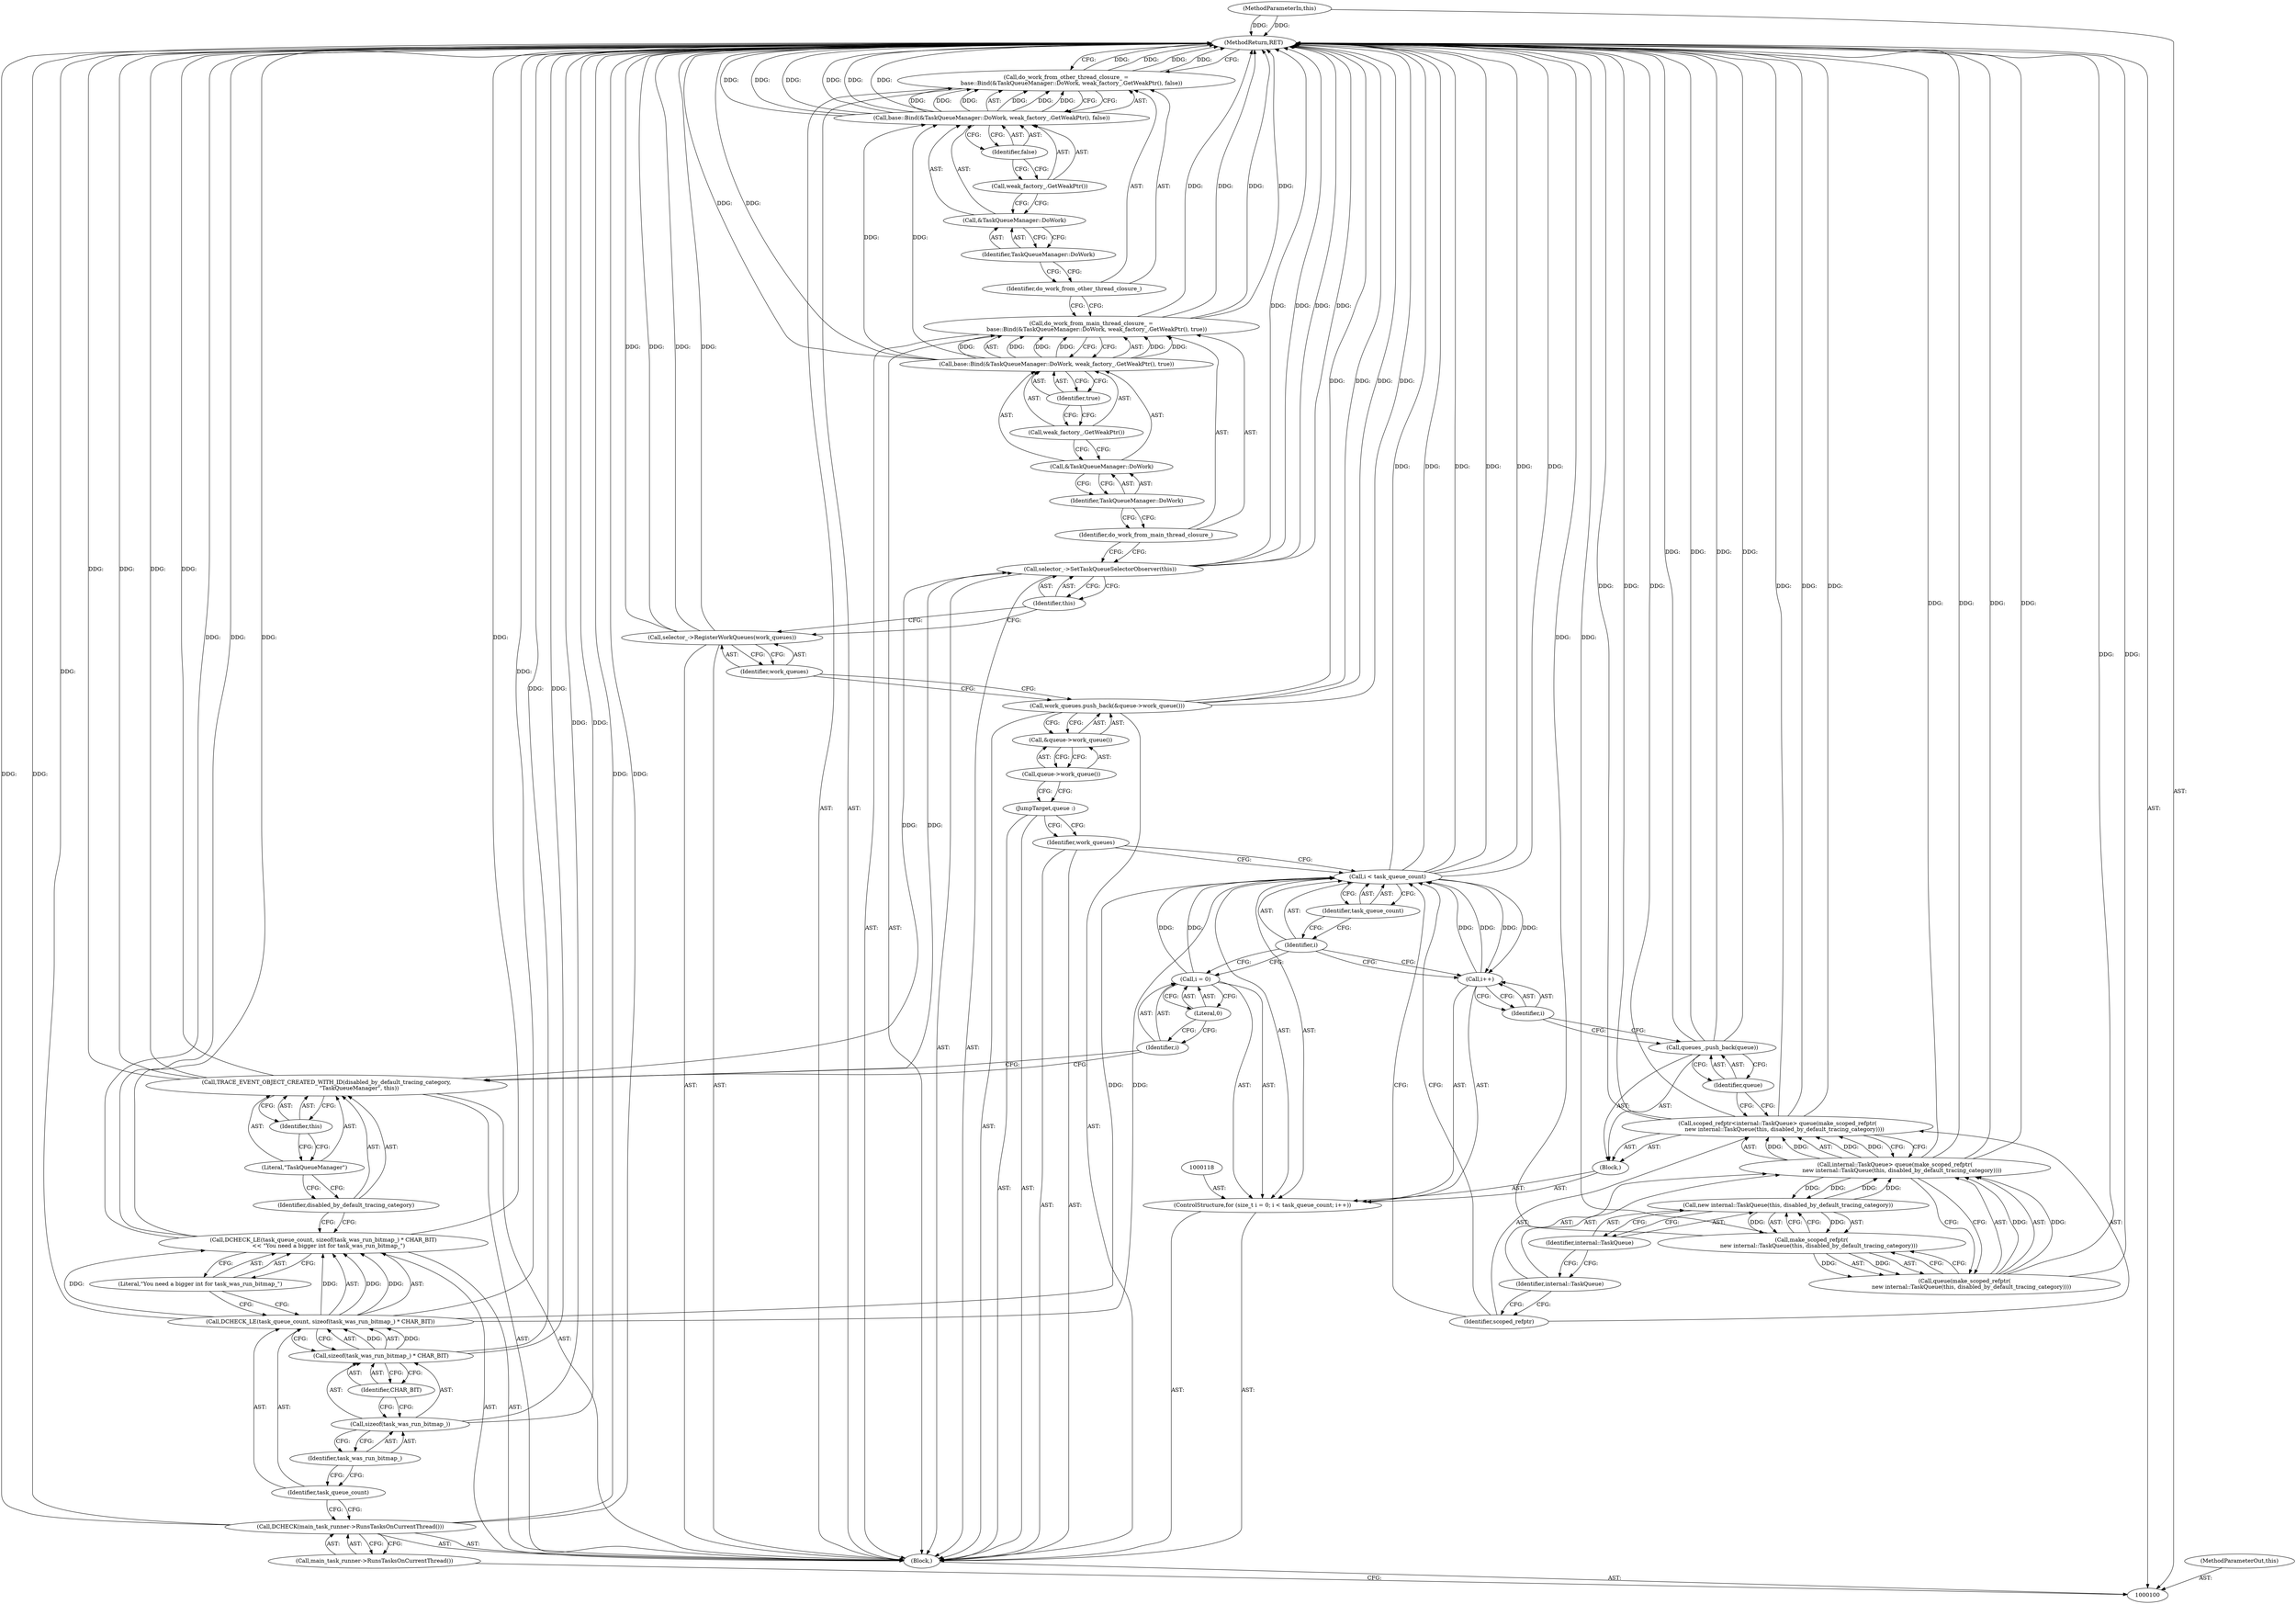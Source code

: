 digraph "0_Chrome_76f36a8362a3e817cc3ec721d591f2f8878dc0c7_4" {
"1000101" [label="(MethodParameterIn,this)"];
"1000264" [label="(MethodParameterOut,this)"];
"1000102" [label="(Block,)"];
"1000161" [label="(MethodReturn,RET)"];
"1000103" [label="(Call,DCHECK(main_task_runner->RunsTasksOnCurrentThread()))"];
"1000104" [label="(Call,main_task_runner->RunsTasksOnCurrentThread())"];
"1000107" [label="(Identifier,task_queue_count)"];
"1000105" [label="(Call,DCHECK_LE(task_queue_count, sizeof(task_was_run_bitmap_) * CHAR_BIT)\n      << \"You need a bigger int for task_was_run_bitmap_\")"];
"1000106" [label="(Call,DCHECK_LE(task_queue_count, sizeof(task_was_run_bitmap_) * CHAR_BIT))"];
"1000108" [label="(Call,sizeof(task_was_run_bitmap_) * CHAR_BIT)"];
"1000109" [label="(Call,sizeof(task_was_run_bitmap_))"];
"1000110" [label="(Identifier,task_was_run_bitmap_)"];
"1000111" [label="(Identifier,CHAR_BIT)"];
"1000112" [label="(Literal,\"You need a bigger int for task_was_run_bitmap_\")"];
"1000113" [label="(Call,TRACE_EVENT_OBJECT_CREATED_WITH_ID(disabled_by_default_tracing_category,\n                                     \"TaskQueueManager\", this))"];
"1000114" [label="(Identifier,disabled_by_default_tracing_category)"];
"1000115" [label="(Literal,\"TaskQueueManager\")"];
"1000116" [label="(Identifier,this)"];
"1000119" [label="(Call,i = 0)"];
"1000120" [label="(Identifier,i)"];
"1000121" [label="(Literal,0)"];
"1000117" [label="(ControlStructure,for (size_t i = 0; i < task_queue_count; i++))"];
"1000122" [label="(Call,i < task_queue_count)"];
"1000123" [label="(Identifier,i)"];
"1000124" [label="(Identifier,task_queue_count)"];
"1000125" [label="(Call,i++)"];
"1000126" [label="(Identifier,i)"];
"1000127" [label="(Block,)"];
"1000130" [label="(Call,internal::TaskQueue> queue(make_scoped_refptr(\n        new internal::TaskQueue(this, disabled_by_default_tracing_category))))"];
"1000131" [label="(Identifier,internal::TaskQueue)"];
"1000132" [label="(Call,queue(make_scoped_refptr(\n        new internal::TaskQueue(this, disabled_by_default_tracing_category))))"];
"1000128" [label="(Call,scoped_refptr<internal::TaskQueue> queue(make_scoped_refptr(\n        new internal::TaskQueue(this, disabled_by_default_tracing_category))))"];
"1000129" [label="(Identifier,scoped_refptr)"];
"1000133" [label="(Call,make_scoped_refptr(\n        new internal::TaskQueue(this, disabled_by_default_tracing_category)))"];
"1000135" [label="(Identifier,internal::TaskQueue)"];
"1000134" [label="(Call,new internal::TaskQueue(this, disabled_by_default_tracing_category))"];
"1000137" [label="(Identifier,queue)"];
"1000136" [label="(Call,queues_.push_back(queue))"];
"1000138" [label="(Identifier,work_queues)"];
"1000139" [label="(JumpTarget,queue :)"];
"1000141" [label="(Call,&queue->work_queue())"];
"1000142" [label="(Call,queue->work_queue())"];
"1000140" [label="(Call,work_queues.push_back(&queue->work_queue()))"];
"1000143" [label="(Call,selector_->RegisterWorkQueues(work_queues))"];
"1000144" [label="(Identifier,work_queues)"];
"1000145" [label="(Call,selector_->SetTaskQueueSelectorObserver(this))"];
"1000146" [label="(Identifier,this)"];
"1000147" [label="(Call,do_work_from_main_thread_closure_ =\n      base::Bind(&TaskQueueManager::DoWork, weak_factory_.GetWeakPtr(), true))"];
"1000148" [label="(Identifier,do_work_from_main_thread_closure_)"];
"1000150" [label="(Call,&TaskQueueManager::DoWork)"];
"1000151" [label="(Identifier,TaskQueueManager::DoWork)"];
"1000152" [label="(Call,weak_factory_.GetWeakPtr())"];
"1000149" [label="(Call,base::Bind(&TaskQueueManager::DoWork, weak_factory_.GetWeakPtr(), true))"];
"1000153" [label="(Identifier,true)"];
"1000154" [label="(Call,do_work_from_other_thread_closure_ =\n      base::Bind(&TaskQueueManager::DoWork, weak_factory_.GetWeakPtr(), false))"];
"1000155" [label="(Identifier,do_work_from_other_thread_closure_)"];
"1000157" [label="(Call,&TaskQueueManager::DoWork)"];
"1000158" [label="(Identifier,TaskQueueManager::DoWork)"];
"1000159" [label="(Call,weak_factory_.GetWeakPtr())"];
"1000156" [label="(Call,base::Bind(&TaskQueueManager::DoWork, weak_factory_.GetWeakPtr(), false))"];
"1000160" [label="(Identifier,false)"];
"1000101" -> "1000100"  [label="AST: "];
"1000101" -> "1000161"  [label="DDG: "];
"1000264" -> "1000100"  [label="AST: "];
"1000102" -> "1000100"  [label="AST: "];
"1000103" -> "1000102"  [label="AST: "];
"1000105" -> "1000102"  [label="AST: "];
"1000113" -> "1000102"  [label="AST: "];
"1000117" -> "1000102"  [label="AST: "];
"1000138" -> "1000102"  [label="AST: "];
"1000139" -> "1000102"  [label="AST: "];
"1000140" -> "1000102"  [label="AST: "];
"1000143" -> "1000102"  [label="AST: "];
"1000145" -> "1000102"  [label="AST: "];
"1000147" -> "1000102"  [label="AST: "];
"1000154" -> "1000102"  [label="AST: "];
"1000161" -> "1000100"  [label="AST: "];
"1000161" -> "1000154"  [label="CFG: "];
"1000156" -> "1000161"  [label="DDG: "];
"1000156" -> "1000161"  [label="DDG: "];
"1000156" -> "1000161"  [label="DDG: "];
"1000128" -> "1000161"  [label="DDG: "];
"1000128" -> "1000161"  [label="DDG: "];
"1000128" -> "1000161"  [label="DDG: "];
"1000106" -> "1000161"  [label="DDG: "];
"1000103" -> "1000161"  [label="DDG: "];
"1000103" -> "1000161"  [label="DDG: "];
"1000105" -> "1000161"  [label="DDG: "];
"1000105" -> "1000161"  [label="DDG: "];
"1000140" -> "1000161"  [label="DDG: "];
"1000140" -> "1000161"  [label="DDG: "];
"1000149" -> "1000161"  [label="DDG: "];
"1000132" -> "1000161"  [label="DDG: "];
"1000145" -> "1000161"  [label="DDG: "];
"1000145" -> "1000161"  [label="DDG: "];
"1000113" -> "1000161"  [label="DDG: "];
"1000113" -> "1000161"  [label="DDG: "];
"1000122" -> "1000161"  [label="DDG: "];
"1000122" -> "1000161"  [label="DDG: "];
"1000122" -> "1000161"  [label="DDG: "];
"1000130" -> "1000161"  [label="DDG: "];
"1000130" -> "1000161"  [label="DDG: "];
"1000154" -> "1000161"  [label="DDG: "];
"1000154" -> "1000161"  [label="DDG: "];
"1000143" -> "1000161"  [label="DDG: "];
"1000143" -> "1000161"  [label="DDG: "];
"1000133" -> "1000161"  [label="DDG: "];
"1000147" -> "1000161"  [label="DDG: "];
"1000147" -> "1000161"  [label="DDG: "];
"1000101" -> "1000161"  [label="DDG: "];
"1000109" -> "1000161"  [label="DDG: "];
"1000136" -> "1000161"  [label="DDG: "];
"1000136" -> "1000161"  [label="DDG: "];
"1000108" -> "1000161"  [label="DDG: "];
"1000103" -> "1000102"  [label="AST: "];
"1000103" -> "1000104"  [label="CFG: "];
"1000104" -> "1000103"  [label="AST: "];
"1000107" -> "1000103"  [label="CFG: "];
"1000103" -> "1000161"  [label="DDG: "];
"1000103" -> "1000161"  [label="DDG: "];
"1000104" -> "1000103"  [label="AST: "];
"1000104" -> "1000100"  [label="CFG: "];
"1000103" -> "1000104"  [label="CFG: "];
"1000107" -> "1000106"  [label="AST: "];
"1000107" -> "1000103"  [label="CFG: "];
"1000110" -> "1000107"  [label="CFG: "];
"1000105" -> "1000102"  [label="AST: "];
"1000105" -> "1000112"  [label="CFG: "];
"1000106" -> "1000105"  [label="AST: "];
"1000112" -> "1000105"  [label="AST: "];
"1000114" -> "1000105"  [label="CFG: "];
"1000105" -> "1000161"  [label="DDG: "];
"1000105" -> "1000161"  [label="DDG: "];
"1000106" -> "1000105"  [label="DDG: "];
"1000106" -> "1000105"  [label="DDG: "];
"1000106" -> "1000105"  [label="AST: "];
"1000106" -> "1000108"  [label="CFG: "];
"1000107" -> "1000106"  [label="AST: "];
"1000108" -> "1000106"  [label="AST: "];
"1000112" -> "1000106"  [label="CFG: "];
"1000106" -> "1000161"  [label="DDG: "];
"1000106" -> "1000105"  [label="DDG: "];
"1000106" -> "1000105"  [label="DDG: "];
"1000108" -> "1000106"  [label="DDG: "];
"1000106" -> "1000122"  [label="DDG: "];
"1000108" -> "1000106"  [label="AST: "];
"1000108" -> "1000111"  [label="CFG: "];
"1000109" -> "1000108"  [label="AST: "];
"1000111" -> "1000108"  [label="AST: "];
"1000106" -> "1000108"  [label="CFG: "];
"1000108" -> "1000161"  [label="DDG: "];
"1000108" -> "1000106"  [label="DDG: "];
"1000109" -> "1000108"  [label="AST: "];
"1000109" -> "1000110"  [label="CFG: "];
"1000110" -> "1000109"  [label="AST: "];
"1000111" -> "1000109"  [label="CFG: "];
"1000109" -> "1000161"  [label="DDG: "];
"1000110" -> "1000109"  [label="AST: "];
"1000110" -> "1000107"  [label="CFG: "];
"1000109" -> "1000110"  [label="CFG: "];
"1000111" -> "1000108"  [label="AST: "];
"1000111" -> "1000109"  [label="CFG: "];
"1000108" -> "1000111"  [label="CFG: "];
"1000112" -> "1000105"  [label="AST: "];
"1000112" -> "1000106"  [label="CFG: "];
"1000105" -> "1000112"  [label="CFG: "];
"1000113" -> "1000102"  [label="AST: "];
"1000113" -> "1000116"  [label="CFG: "];
"1000114" -> "1000113"  [label="AST: "];
"1000115" -> "1000113"  [label="AST: "];
"1000116" -> "1000113"  [label="AST: "];
"1000120" -> "1000113"  [label="CFG: "];
"1000113" -> "1000161"  [label="DDG: "];
"1000113" -> "1000161"  [label="DDG: "];
"1000113" -> "1000145"  [label="DDG: "];
"1000114" -> "1000113"  [label="AST: "];
"1000114" -> "1000105"  [label="CFG: "];
"1000115" -> "1000114"  [label="CFG: "];
"1000115" -> "1000113"  [label="AST: "];
"1000115" -> "1000114"  [label="CFG: "];
"1000116" -> "1000115"  [label="CFG: "];
"1000116" -> "1000113"  [label="AST: "];
"1000116" -> "1000115"  [label="CFG: "];
"1000113" -> "1000116"  [label="CFG: "];
"1000119" -> "1000117"  [label="AST: "];
"1000119" -> "1000121"  [label="CFG: "];
"1000120" -> "1000119"  [label="AST: "];
"1000121" -> "1000119"  [label="AST: "];
"1000123" -> "1000119"  [label="CFG: "];
"1000119" -> "1000122"  [label="DDG: "];
"1000120" -> "1000119"  [label="AST: "];
"1000120" -> "1000113"  [label="CFG: "];
"1000121" -> "1000120"  [label="CFG: "];
"1000121" -> "1000119"  [label="AST: "];
"1000121" -> "1000120"  [label="CFG: "];
"1000119" -> "1000121"  [label="CFG: "];
"1000117" -> "1000102"  [label="AST: "];
"1000118" -> "1000117"  [label="AST: "];
"1000119" -> "1000117"  [label="AST: "];
"1000122" -> "1000117"  [label="AST: "];
"1000125" -> "1000117"  [label="AST: "];
"1000127" -> "1000117"  [label="AST: "];
"1000122" -> "1000117"  [label="AST: "];
"1000122" -> "1000124"  [label="CFG: "];
"1000123" -> "1000122"  [label="AST: "];
"1000124" -> "1000122"  [label="AST: "];
"1000129" -> "1000122"  [label="CFG: "];
"1000138" -> "1000122"  [label="CFG: "];
"1000122" -> "1000161"  [label="DDG: "];
"1000122" -> "1000161"  [label="DDG: "];
"1000122" -> "1000161"  [label="DDG: "];
"1000125" -> "1000122"  [label="DDG: "];
"1000119" -> "1000122"  [label="DDG: "];
"1000106" -> "1000122"  [label="DDG: "];
"1000122" -> "1000125"  [label="DDG: "];
"1000123" -> "1000122"  [label="AST: "];
"1000123" -> "1000119"  [label="CFG: "];
"1000123" -> "1000125"  [label="CFG: "];
"1000124" -> "1000123"  [label="CFG: "];
"1000124" -> "1000122"  [label="AST: "];
"1000124" -> "1000123"  [label="CFG: "];
"1000122" -> "1000124"  [label="CFG: "];
"1000125" -> "1000117"  [label="AST: "];
"1000125" -> "1000126"  [label="CFG: "];
"1000126" -> "1000125"  [label="AST: "];
"1000123" -> "1000125"  [label="CFG: "];
"1000125" -> "1000122"  [label="DDG: "];
"1000122" -> "1000125"  [label="DDG: "];
"1000126" -> "1000125"  [label="AST: "];
"1000126" -> "1000136"  [label="CFG: "];
"1000125" -> "1000126"  [label="CFG: "];
"1000127" -> "1000117"  [label="AST: "];
"1000128" -> "1000127"  [label="AST: "];
"1000136" -> "1000127"  [label="AST: "];
"1000130" -> "1000128"  [label="AST: "];
"1000130" -> "1000132"  [label="CFG: "];
"1000131" -> "1000130"  [label="AST: "];
"1000132" -> "1000130"  [label="AST: "];
"1000128" -> "1000130"  [label="CFG: "];
"1000130" -> "1000161"  [label="DDG: "];
"1000130" -> "1000161"  [label="DDG: "];
"1000130" -> "1000128"  [label="DDG: "];
"1000130" -> "1000128"  [label="DDG: "];
"1000134" -> "1000130"  [label="DDG: "];
"1000132" -> "1000130"  [label="DDG: "];
"1000130" -> "1000134"  [label="DDG: "];
"1000131" -> "1000130"  [label="AST: "];
"1000131" -> "1000129"  [label="CFG: "];
"1000135" -> "1000131"  [label="CFG: "];
"1000132" -> "1000130"  [label="AST: "];
"1000132" -> "1000133"  [label="CFG: "];
"1000133" -> "1000132"  [label="AST: "];
"1000130" -> "1000132"  [label="CFG: "];
"1000132" -> "1000161"  [label="DDG: "];
"1000132" -> "1000130"  [label="DDG: "];
"1000133" -> "1000132"  [label="DDG: "];
"1000128" -> "1000127"  [label="AST: "];
"1000128" -> "1000130"  [label="CFG: "];
"1000129" -> "1000128"  [label="AST: "];
"1000130" -> "1000128"  [label="AST: "];
"1000137" -> "1000128"  [label="CFG: "];
"1000128" -> "1000161"  [label="DDG: "];
"1000128" -> "1000161"  [label="DDG: "];
"1000128" -> "1000161"  [label="DDG: "];
"1000130" -> "1000128"  [label="DDG: "];
"1000130" -> "1000128"  [label="DDG: "];
"1000129" -> "1000128"  [label="AST: "];
"1000129" -> "1000122"  [label="CFG: "];
"1000131" -> "1000129"  [label="CFG: "];
"1000133" -> "1000132"  [label="AST: "];
"1000133" -> "1000134"  [label="CFG: "];
"1000134" -> "1000133"  [label="AST: "];
"1000132" -> "1000133"  [label="CFG: "];
"1000133" -> "1000161"  [label="DDG: "];
"1000133" -> "1000132"  [label="DDG: "];
"1000134" -> "1000133"  [label="DDG: "];
"1000135" -> "1000134"  [label="AST: "];
"1000135" -> "1000131"  [label="CFG: "];
"1000134" -> "1000135"  [label="CFG: "];
"1000134" -> "1000133"  [label="AST: "];
"1000134" -> "1000135"  [label="CFG: "];
"1000135" -> "1000134"  [label="AST: "];
"1000133" -> "1000134"  [label="CFG: "];
"1000134" -> "1000130"  [label="DDG: "];
"1000134" -> "1000133"  [label="DDG: "];
"1000130" -> "1000134"  [label="DDG: "];
"1000137" -> "1000136"  [label="AST: "];
"1000137" -> "1000128"  [label="CFG: "];
"1000136" -> "1000137"  [label="CFG: "];
"1000136" -> "1000127"  [label="AST: "];
"1000136" -> "1000137"  [label="CFG: "];
"1000137" -> "1000136"  [label="AST: "];
"1000126" -> "1000136"  [label="CFG: "];
"1000136" -> "1000161"  [label="DDG: "];
"1000136" -> "1000161"  [label="DDG: "];
"1000138" -> "1000102"  [label="AST: "];
"1000138" -> "1000122"  [label="CFG: "];
"1000139" -> "1000138"  [label="CFG: "];
"1000139" -> "1000102"  [label="AST: "];
"1000139" -> "1000138"  [label="CFG: "];
"1000142" -> "1000139"  [label="CFG: "];
"1000141" -> "1000140"  [label="AST: "];
"1000141" -> "1000142"  [label="CFG: "];
"1000142" -> "1000141"  [label="AST: "];
"1000140" -> "1000141"  [label="CFG: "];
"1000142" -> "1000141"  [label="AST: "];
"1000142" -> "1000139"  [label="CFG: "];
"1000141" -> "1000142"  [label="CFG: "];
"1000140" -> "1000102"  [label="AST: "];
"1000140" -> "1000141"  [label="CFG: "];
"1000141" -> "1000140"  [label="AST: "];
"1000144" -> "1000140"  [label="CFG: "];
"1000140" -> "1000161"  [label="DDG: "];
"1000140" -> "1000161"  [label="DDG: "];
"1000143" -> "1000102"  [label="AST: "];
"1000143" -> "1000144"  [label="CFG: "];
"1000144" -> "1000143"  [label="AST: "];
"1000146" -> "1000143"  [label="CFG: "];
"1000143" -> "1000161"  [label="DDG: "];
"1000143" -> "1000161"  [label="DDG: "];
"1000144" -> "1000143"  [label="AST: "];
"1000144" -> "1000140"  [label="CFG: "];
"1000143" -> "1000144"  [label="CFG: "];
"1000145" -> "1000102"  [label="AST: "];
"1000145" -> "1000146"  [label="CFG: "];
"1000146" -> "1000145"  [label="AST: "];
"1000148" -> "1000145"  [label="CFG: "];
"1000145" -> "1000161"  [label="DDG: "];
"1000145" -> "1000161"  [label="DDG: "];
"1000113" -> "1000145"  [label="DDG: "];
"1000146" -> "1000145"  [label="AST: "];
"1000146" -> "1000143"  [label="CFG: "];
"1000145" -> "1000146"  [label="CFG: "];
"1000147" -> "1000102"  [label="AST: "];
"1000147" -> "1000149"  [label="CFG: "];
"1000148" -> "1000147"  [label="AST: "];
"1000149" -> "1000147"  [label="AST: "];
"1000155" -> "1000147"  [label="CFG: "];
"1000147" -> "1000161"  [label="DDG: "];
"1000147" -> "1000161"  [label="DDG: "];
"1000149" -> "1000147"  [label="DDG: "];
"1000149" -> "1000147"  [label="DDG: "];
"1000149" -> "1000147"  [label="DDG: "];
"1000148" -> "1000147"  [label="AST: "];
"1000148" -> "1000145"  [label="CFG: "];
"1000151" -> "1000148"  [label="CFG: "];
"1000150" -> "1000149"  [label="AST: "];
"1000150" -> "1000151"  [label="CFG: "];
"1000151" -> "1000150"  [label="AST: "];
"1000152" -> "1000150"  [label="CFG: "];
"1000151" -> "1000150"  [label="AST: "];
"1000151" -> "1000148"  [label="CFG: "];
"1000150" -> "1000151"  [label="CFG: "];
"1000152" -> "1000149"  [label="AST: "];
"1000152" -> "1000150"  [label="CFG: "];
"1000153" -> "1000152"  [label="CFG: "];
"1000149" -> "1000147"  [label="AST: "];
"1000149" -> "1000153"  [label="CFG: "];
"1000150" -> "1000149"  [label="AST: "];
"1000152" -> "1000149"  [label="AST: "];
"1000153" -> "1000149"  [label="AST: "];
"1000147" -> "1000149"  [label="CFG: "];
"1000149" -> "1000161"  [label="DDG: "];
"1000149" -> "1000147"  [label="DDG: "];
"1000149" -> "1000147"  [label="DDG: "];
"1000149" -> "1000147"  [label="DDG: "];
"1000149" -> "1000156"  [label="DDG: "];
"1000153" -> "1000149"  [label="AST: "];
"1000153" -> "1000152"  [label="CFG: "];
"1000149" -> "1000153"  [label="CFG: "];
"1000154" -> "1000102"  [label="AST: "];
"1000154" -> "1000156"  [label="CFG: "];
"1000155" -> "1000154"  [label="AST: "];
"1000156" -> "1000154"  [label="AST: "];
"1000161" -> "1000154"  [label="CFG: "];
"1000154" -> "1000161"  [label="DDG: "];
"1000154" -> "1000161"  [label="DDG: "];
"1000156" -> "1000154"  [label="DDG: "];
"1000156" -> "1000154"  [label="DDG: "];
"1000156" -> "1000154"  [label="DDG: "];
"1000155" -> "1000154"  [label="AST: "];
"1000155" -> "1000147"  [label="CFG: "];
"1000158" -> "1000155"  [label="CFG: "];
"1000157" -> "1000156"  [label="AST: "];
"1000157" -> "1000158"  [label="CFG: "];
"1000158" -> "1000157"  [label="AST: "];
"1000159" -> "1000157"  [label="CFG: "];
"1000158" -> "1000157"  [label="AST: "];
"1000158" -> "1000155"  [label="CFG: "];
"1000157" -> "1000158"  [label="CFG: "];
"1000159" -> "1000156"  [label="AST: "];
"1000159" -> "1000157"  [label="CFG: "];
"1000160" -> "1000159"  [label="CFG: "];
"1000156" -> "1000154"  [label="AST: "];
"1000156" -> "1000160"  [label="CFG: "];
"1000157" -> "1000156"  [label="AST: "];
"1000159" -> "1000156"  [label="AST: "];
"1000160" -> "1000156"  [label="AST: "];
"1000154" -> "1000156"  [label="CFG: "];
"1000156" -> "1000161"  [label="DDG: "];
"1000156" -> "1000161"  [label="DDG: "];
"1000156" -> "1000161"  [label="DDG: "];
"1000156" -> "1000154"  [label="DDG: "];
"1000156" -> "1000154"  [label="DDG: "];
"1000156" -> "1000154"  [label="DDG: "];
"1000149" -> "1000156"  [label="DDG: "];
"1000160" -> "1000156"  [label="AST: "];
"1000160" -> "1000159"  [label="CFG: "];
"1000156" -> "1000160"  [label="CFG: "];
}
